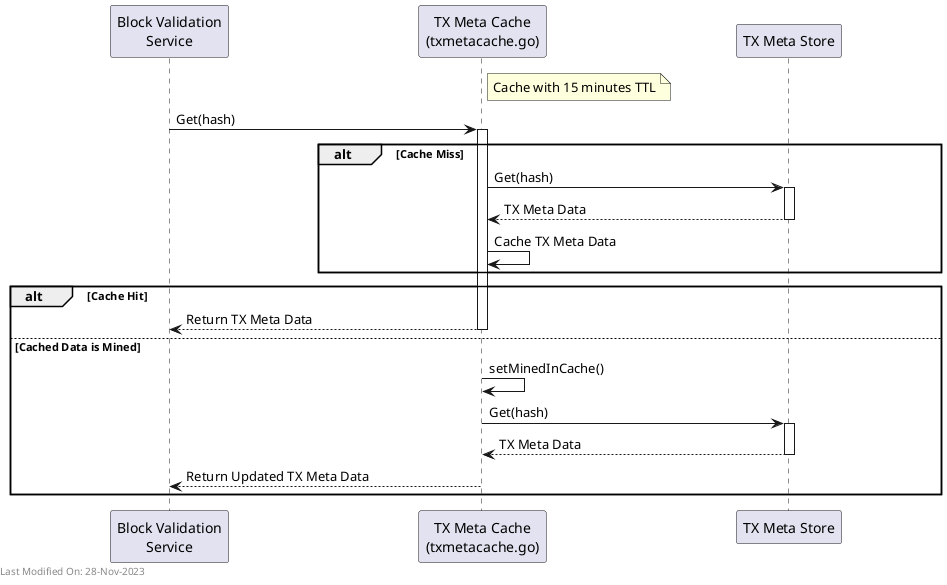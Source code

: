 @startuml

skinparam ParticipantPadding 90

participant "Block Validation\nService" as BlockValidation
participant "TX Meta Cache\n(txmetacache.go)" as TxMetaCache
participant "TX Meta Store" as TxMetaStore

note right of TxMetaCache: Cache with 15 minutes TTL

BlockValidation -> TxMetaCache: Get(hash)
activate TxMetaCache

alt Cache Miss
    TxMetaCache -> TxMetaStore: Get(hash)
    activate TxMetaStore
    TxMetaStore --> TxMetaCache: TX Meta Data
    deactivate TxMetaStore

    TxMetaCache -> TxMetaCache: Cache TX Meta Data
end

alt Cache Hit
    TxMetaCache --> BlockValidation: Return TX Meta Data
    deactivate TxMetaCache
else Cached Data is Mined
    TxMetaCache -> TxMetaCache: setMinedInCache()
    TxMetaCache -> TxMetaStore: Get(hash)
    activate TxMetaStore
    TxMetaStore --> TxMetaCache: TX Meta Data
    deactivate TxMetaStore
    TxMetaCache --> BlockValidation: Return Updated TX Meta Data
    deactivate TxMetaCache
end

left footer Last Modified On: 28-Nov-2023

@enduml
